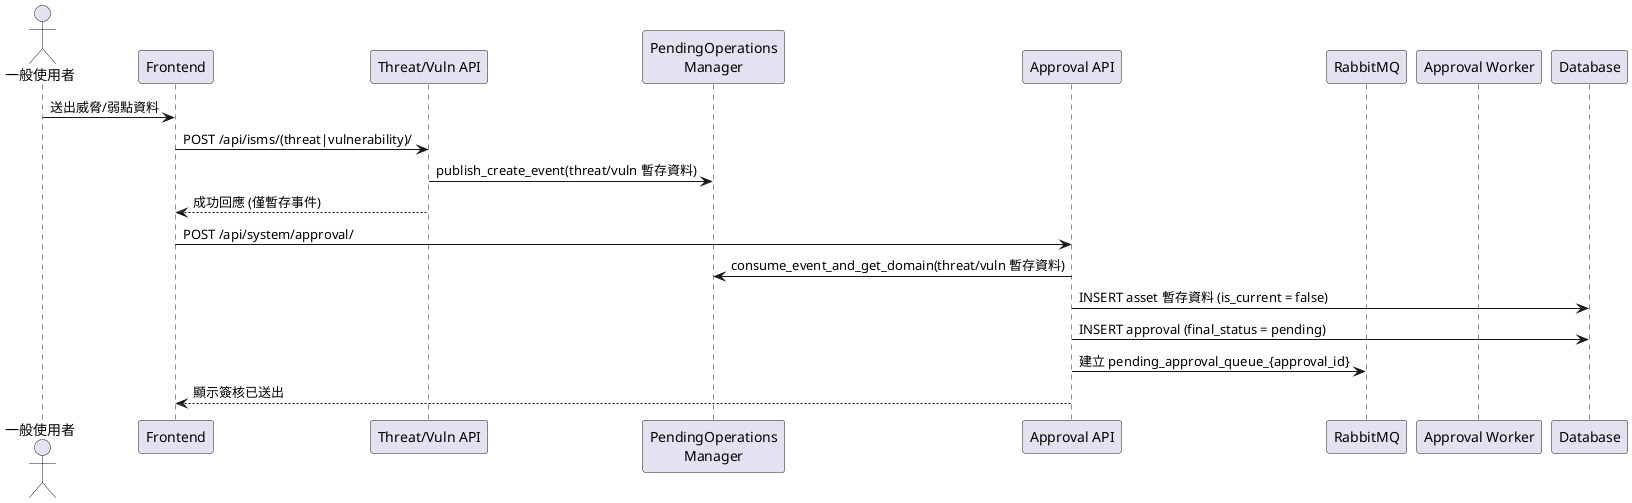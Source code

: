 @startuml

actor User as "一般使用者"
participant Frontend
participant "Threat/Vuln API" as DomainAPI
participant "PendingOperations\nManager" as POM
participant "Approval API" as ApprovalAPI
participant "RabbitMQ" as MQ
participant "Approval Worker" as Worker
participant Database

User -> Frontend: 送出威脅/弱點資料
Frontend -> DomainAPI: POST /api/isms/(threat|vulnerability)/
DomainAPI -> POM: publish_create_event(threat/vuln 暫存資料)
DomainAPI --> Frontend: 成功回應 (僅暫存事件)
Frontend -> ApprovalAPI: POST /api/system/approval/
ApprovalAPI -> POM: consume_event_and_get_domain(threat/vuln 暫存資料)
ApprovalAPI -> Database: INSERT asset 暫存資料 (is_current = false)
ApprovalAPI -> Database: INSERT approval (final_status = pending)
ApprovalAPI -> MQ: 建立 pending_approval_queue_{approval_id}
ApprovalAPI --> Frontend: 顯示簽核已送出

@enduml
